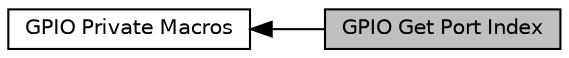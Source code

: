 digraph "GPIO Get Port Index"
{
  edge [fontname="Helvetica",fontsize="10",labelfontname="Helvetica",labelfontsize="10"];
  node [fontname="Helvetica",fontsize="10",shape=record];
  rankdir=LR;
  Node0 [label="GPIO Get Port Index",height=0.2,width=0.4,color="black", fillcolor="grey75", style="filled", fontcolor="black"];
  Node1 [label="GPIO Private Macros",height=0.2,width=0.4,color="black", fillcolor="white", style="filled",URL="$group___g_p_i_o_ex___private___macros.html"];
  Node1->Node0 [shape=plaintext, dir="back", style="solid"];
}
